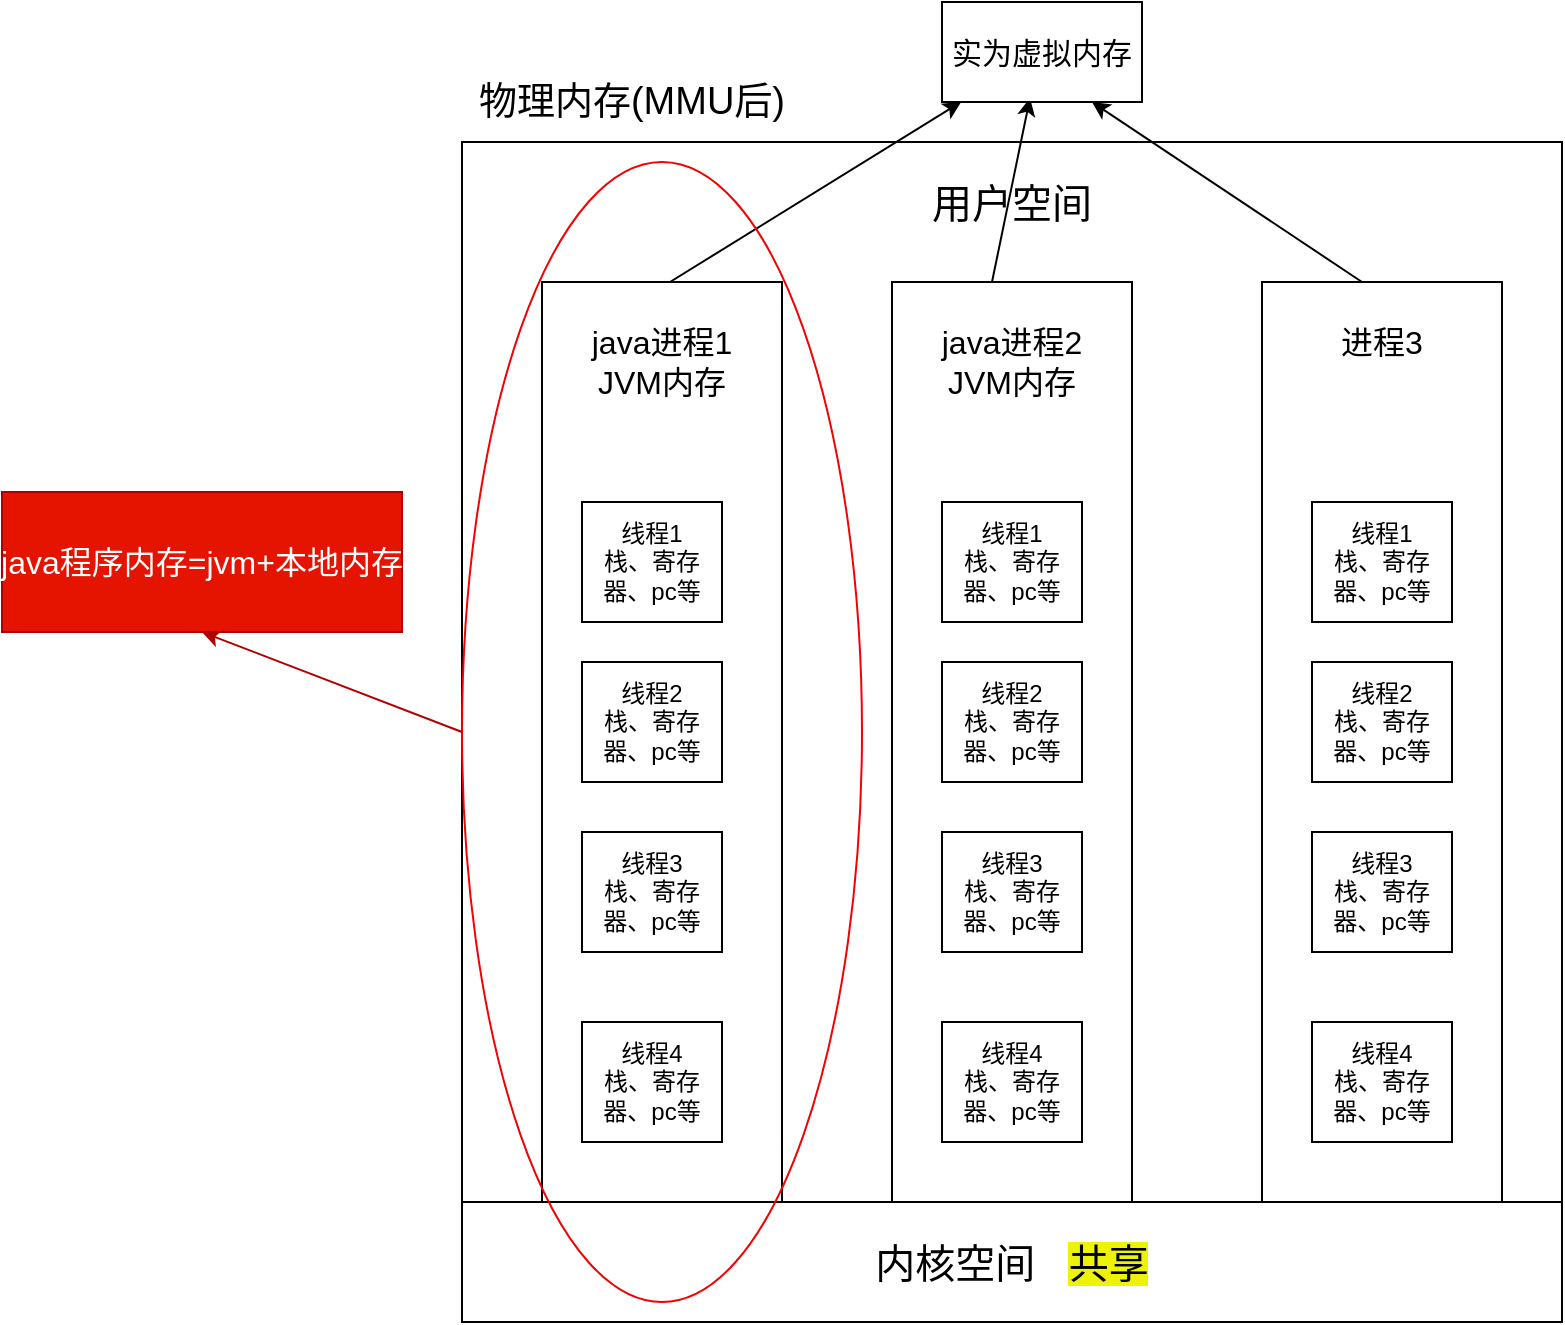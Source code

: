 <mxfile version="24.0.7" type="github">
  <diagram name="第 1 页" id="8ZyxCvQQUnWUfb6wx-6p">
    <mxGraphModel dx="1426" dy="785" grid="1" gridSize="10" guides="1" tooltips="1" connect="1" arrows="1" fold="1" page="1" pageScale="1" pageWidth="827" pageHeight="1169" math="0" shadow="0">
      <root>
        <mxCell id="0" />
        <mxCell id="1" parent="0" />
        <mxCell id="gDutIeHktBRD6DQdzzbq-1" value="" style="rounded=0;whiteSpace=wrap;html=1;" vertex="1" parent="1">
          <mxGeometry x="240" y="325" width="550" height="590" as="geometry" />
        </mxCell>
        <mxCell id="gDutIeHktBRD6DQdzzbq-7" value="内核空间&amp;nbsp; &amp;nbsp;&lt;span style=&quot;background-color: rgb(238, 242, 7);&quot;&gt;共享&lt;/span&gt;" style="rounded=0;whiteSpace=wrap;html=1;fontSize=20;" vertex="1" parent="1">
          <mxGeometry x="240" y="855" width="550" height="60" as="geometry" />
        </mxCell>
        <mxCell id="gDutIeHktBRD6DQdzzbq-8" value="用户空间" style="rounded=0;whiteSpace=wrap;html=1;fillColor=none;strokeColor=none;fontSize=20;" vertex="1" parent="1">
          <mxGeometry x="455" y="325" width="120" height="60" as="geometry" />
        </mxCell>
        <mxCell id="gDutIeHktBRD6DQdzzbq-9" value="" style="rounded=0;whiteSpace=wrap;html=1;" vertex="1" parent="1">
          <mxGeometry x="280" y="395" width="120" height="460" as="geometry" />
        </mxCell>
        <mxCell id="gDutIeHktBRD6DQdzzbq-10" value="" style="rounded=0;whiteSpace=wrap;html=1;" vertex="1" parent="1">
          <mxGeometry x="455" y="395" width="120" height="460" as="geometry" />
        </mxCell>
        <mxCell id="gDutIeHktBRD6DQdzzbq-11" value="" style="rounded=0;whiteSpace=wrap;html=1;" vertex="1" parent="1">
          <mxGeometry x="640" y="395" width="120" height="460" as="geometry" />
        </mxCell>
        <mxCell id="gDutIeHktBRD6DQdzzbq-12" value="java进程1&lt;div&gt;JVM内存&lt;/div&gt;" style="rounded=0;whiteSpace=wrap;html=1;fontSize=16;strokeColor=none;" vertex="1" parent="1">
          <mxGeometry x="290" y="425" width="100" height="20" as="geometry" />
        </mxCell>
        <mxCell id="gDutIeHktBRD6DQdzzbq-20" value="" style="group" vertex="1" connectable="0" parent="1">
          <mxGeometry x="665" y="505" width="70" height="320" as="geometry" />
        </mxCell>
        <mxCell id="gDutIeHktBRD6DQdzzbq-16" value="线程1&lt;div&gt;栈、寄存器、pc等&lt;/div&gt;" style="rounded=0;whiteSpace=wrap;html=1;" vertex="1" parent="gDutIeHktBRD6DQdzzbq-20">
          <mxGeometry width="70" height="60" as="geometry" />
        </mxCell>
        <mxCell id="gDutIeHktBRD6DQdzzbq-17" value="线程2&lt;div&gt;栈、寄存器、pc等&lt;br&gt;&lt;/div&gt;" style="rounded=0;whiteSpace=wrap;html=1;" vertex="1" parent="gDutIeHktBRD6DQdzzbq-20">
          <mxGeometry y="80" width="70" height="60" as="geometry" />
        </mxCell>
        <mxCell id="gDutIeHktBRD6DQdzzbq-18" value="线程3&lt;div&gt;栈、寄存器、pc等&lt;br&gt;&lt;/div&gt;" style="rounded=0;whiteSpace=wrap;html=1;" vertex="1" parent="gDutIeHktBRD6DQdzzbq-20">
          <mxGeometry y="165" width="70" height="60" as="geometry" />
        </mxCell>
        <mxCell id="gDutIeHktBRD6DQdzzbq-19" value="线程4&lt;div&gt;栈、寄存器、pc等&lt;br&gt;&lt;/div&gt;" style="rounded=0;whiteSpace=wrap;html=1;" vertex="1" parent="gDutIeHktBRD6DQdzzbq-20">
          <mxGeometry y="260" width="70" height="60" as="geometry" />
        </mxCell>
        <mxCell id="gDutIeHktBRD6DQdzzbq-38" value="物理内存(MMU后)" style="rounded=0;whiteSpace=wrap;html=1;fontSize=19;strokeColor=none;fillColor=none;" vertex="1" parent="1">
          <mxGeometry x="240" y="285" width="170" height="40" as="geometry" />
        </mxCell>
        <mxCell id="gDutIeHktBRD6DQdzzbq-39" value="java进程2&lt;div&gt;JVM内存&lt;/div&gt;" style="rounded=0;whiteSpace=wrap;html=1;fontSize=16;strokeColor=none;" vertex="1" parent="1">
          <mxGeometry x="465" y="425" width="100" height="20" as="geometry" />
        </mxCell>
        <mxCell id="gDutIeHktBRD6DQdzzbq-40" value="进程3" style="rounded=0;whiteSpace=wrap;html=1;fontSize=16;strokeColor=none;" vertex="1" parent="1">
          <mxGeometry x="650" y="415" width="100" height="20" as="geometry" />
        </mxCell>
        <mxCell id="gDutIeHktBRD6DQdzzbq-41" value="" style="group" vertex="1" connectable="0" parent="1">
          <mxGeometry x="480" y="505" width="70" height="320" as="geometry" />
        </mxCell>
        <mxCell id="gDutIeHktBRD6DQdzzbq-42" value="线程1&lt;div&gt;栈、寄存器、pc等&lt;/div&gt;" style="rounded=0;whiteSpace=wrap;html=1;" vertex="1" parent="gDutIeHktBRD6DQdzzbq-41">
          <mxGeometry width="70" height="60" as="geometry" />
        </mxCell>
        <mxCell id="gDutIeHktBRD6DQdzzbq-43" value="线程2&lt;div&gt;栈、寄存器、pc等&lt;br&gt;&lt;/div&gt;" style="rounded=0;whiteSpace=wrap;html=1;" vertex="1" parent="gDutIeHktBRD6DQdzzbq-41">
          <mxGeometry y="80" width="70" height="60" as="geometry" />
        </mxCell>
        <mxCell id="gDutIeHktBRD6DQdzzbq-44" value="线程3&lt;div&gt;栈、寄存器、pc等&lt;br&gt;&lt;/div&gt;" style="rounded=0;whiteSpace=wrap;html=1;" vertex="1" parent="gDutIeHktBRD6DQdzzbq-41">
          <mxGeometry y="165" width="70" height="60" as="geometry" />
        </mxCell>
        <mxCell id="gDutIeHktBRD6DQdzzbq-45" value="线程4&lt;div&gt;栈、寄存器、pc等&lt;br&gt;&lt;/div&gt;" style="rounded=0;whiteSpace=wrap;html=1;" vertex="1" parent="gDutIeHktBRD6DQdzzbq-41">
          <mxGeometry y="260" width="70" height="60" as="geometry" />
        </mxCell>
        <mxCell id="gDutIeHktBRD6DQdzzbq-46" value="" style="group" vertex="1" connectable="0" parent="1">
          <mxGeometry x="300" y="505" width="70" height="320" as="geometry" />
        </mxCell>
        <mxCell id="gDutIeHktBRD6DQdzzbq-47" value="线程1&lt;div&gt;栈、寄存器、pc等&lt;/div&gt;" style="rounded=0;whiteSpace=wrap;html=1;" vertex="1" parent="gDutIeHktBRD6DQdzzbq-46">
          <mxGeometry width="70" height="60" as="geometry" />
        </mxCell>
        <mxCell id="gDutIeHktBRD6DQdzzbq-48" value="线程2&lt;div&gt;栈、寄存器、pc等&lt;br&gt;&lt;/div&gt;" style="rounded=0;whiteSpace=wrap;html=1;" vertex="1" parent="gDutIeHktBRD6DQdzzbq-46">
          <mxGeometry y="80" width="70" height="60" as="geometry" />
        </mxCell>
        <mxCell id="gDutIeHktBRD6DQdzzbq-49" value="线程3&lt;div&gt;栈、寄存器、pc等&lt;br&gt;&lt;/div&gt;" style="rounded=0;whiteSpace=wrap;html=1;" vertex="1" parent="gDutIeHktBRD6DQdzzbq-46">
          <mxGeometry y="165" width="70" height="60" as="geometry" />
        </mxCell>
        <mxCell id="gDutIeHktBRD6DQdzzbq-50" value="线程4&lt;div&gt;栈、寄存器、pc等&lt;br&gt;&lt;/div&gt;" style="rounded=0;whiteSpace=wrap;html=1;" vertex="1" parent="gDutIeHktBRD6DQdzzbq-46">
          <mxGeometry y="260" width="70" height="60" as="geometry" />
        </mxCell>
        <mxCell id="gDutIeHktBRD6DQdzzbq-51" value="" style="endArrow=classic;html=1;rounded=0;" edge="1" parent="1" target="gDutIeHktBRD6DQdzzbq-55">
          <mxGeometry width="50" height="50" relative="1" as="geometry">
            <mxPoint x="344" y="395" as="sourcePoint" />
            <mxPoint x="510" y="305" as="targetPoint" />
            <Array as="points" />
          </mxGeometry>
        </mxCell>
        <mxCell id="gDutIeHktBRD6DQdzzbq-53" value="" style="endArrow=classic;html=1;rounded=0;entryX=0.44;entryY=0.96;entryDx=0;entryDy=0;entryPerimeter=0;" edge="1" parent="1" target="gDutIeHktBRD6DQdzzbq-55">
          <mxGeometry width="50" height="50" relative="1" as="geometry">
            <mxPoint x="505" y="395" as="sourcePoint" />
            <mxPoint x="540" y="305" as="targetPoint" />
            <Array as="points" />
          </mxGeometry>
        </mxCell>
        <mxCell id="gDutIeHktBRD6DQdzzbq-54" value="" style="endArrow=classic;html=1;rounded=0;entryX=0.75;entryY=1;entryDx=0;entryDy=0;" edge="1" parent="1" target="gDutIeHktBRD6DQdzzbq-55">
          <mxGeometry width="50" height="50" relative="1" as="geometry">
            <mxPoint x="690" y="395" as="sourcePoint" />
            <mxPoint x="580" y="295" as="targetPoint" />
            <Array as="points" />
          </mxGeometry>
        </mxCell>
        <mxCell id="gDutIeHktBRD6DQdzzbq-55" value="实为虚拟内存" style="rounded=0;whiteSpace=wrap;html=1;fontSize=15;" vertex="1" parent="1">
          <mxGeometry x="480" y="255" width="100" height="50" as="geometry" />
        </mxCell>
        <mxCell id="gDutIeHktBRD6DQdzzbq-58" value="" style="ellipse;whiteSpace=wrap;html=1;fillColor=none;strokeColor=#f20202;" vertex="1" parent="1">
          <mxGeometry x="240" y="335" width="200" height="570" as="geometry" />
        </mxCell>
        <mxCell id="gDutIeHktBRD6DQdzzbq-59" value="" style="endArrow=classic;html=1;rounded=0;exitX=0;exitY=0.5;exitDx=0;exitDy=0;entryX=0.5;entryY=1;entryDx=0;entryDy=0;fillColor=#e51400;strokeColor=#B20000;" edge="1" parent="1" source="gDutIeHktBRD6DQdzzbq-58" target="gDutIeHktBRD6DQdzzbq-61">
          <mxGeometry width="50" height="50" relative="1" as="geometry">
            <mxPoint x="380" y="650" as="sourcePoint" />
            <mxPoint x="162.04" y="571.02" as="targetPoint" />
            <Array as="points" />
          </mxGeometry>
        </mxCell>
        <mxCell id="gDutIeHktBRD6DQdzzbq-61" value="&lt;span style=&quot;text-wrap: nowrap; font-size: 16px;&quot;&gt;java程序内存=jvm+本地内存&lt;/span&gt;" style="rounded=0;whiteSpace=wrap;html=1;fontSize=16;fillColor=#e51400;fontColor=#ffffff;strokeColor=#B20000;" vertex="1" parent="1">
          <mxGeometry x="10" y="500" width="200" height="70" as="geometry" />
        </mxCell>
      </root>
    </mxGraphModel>
  </diagram>
</mxfile>
